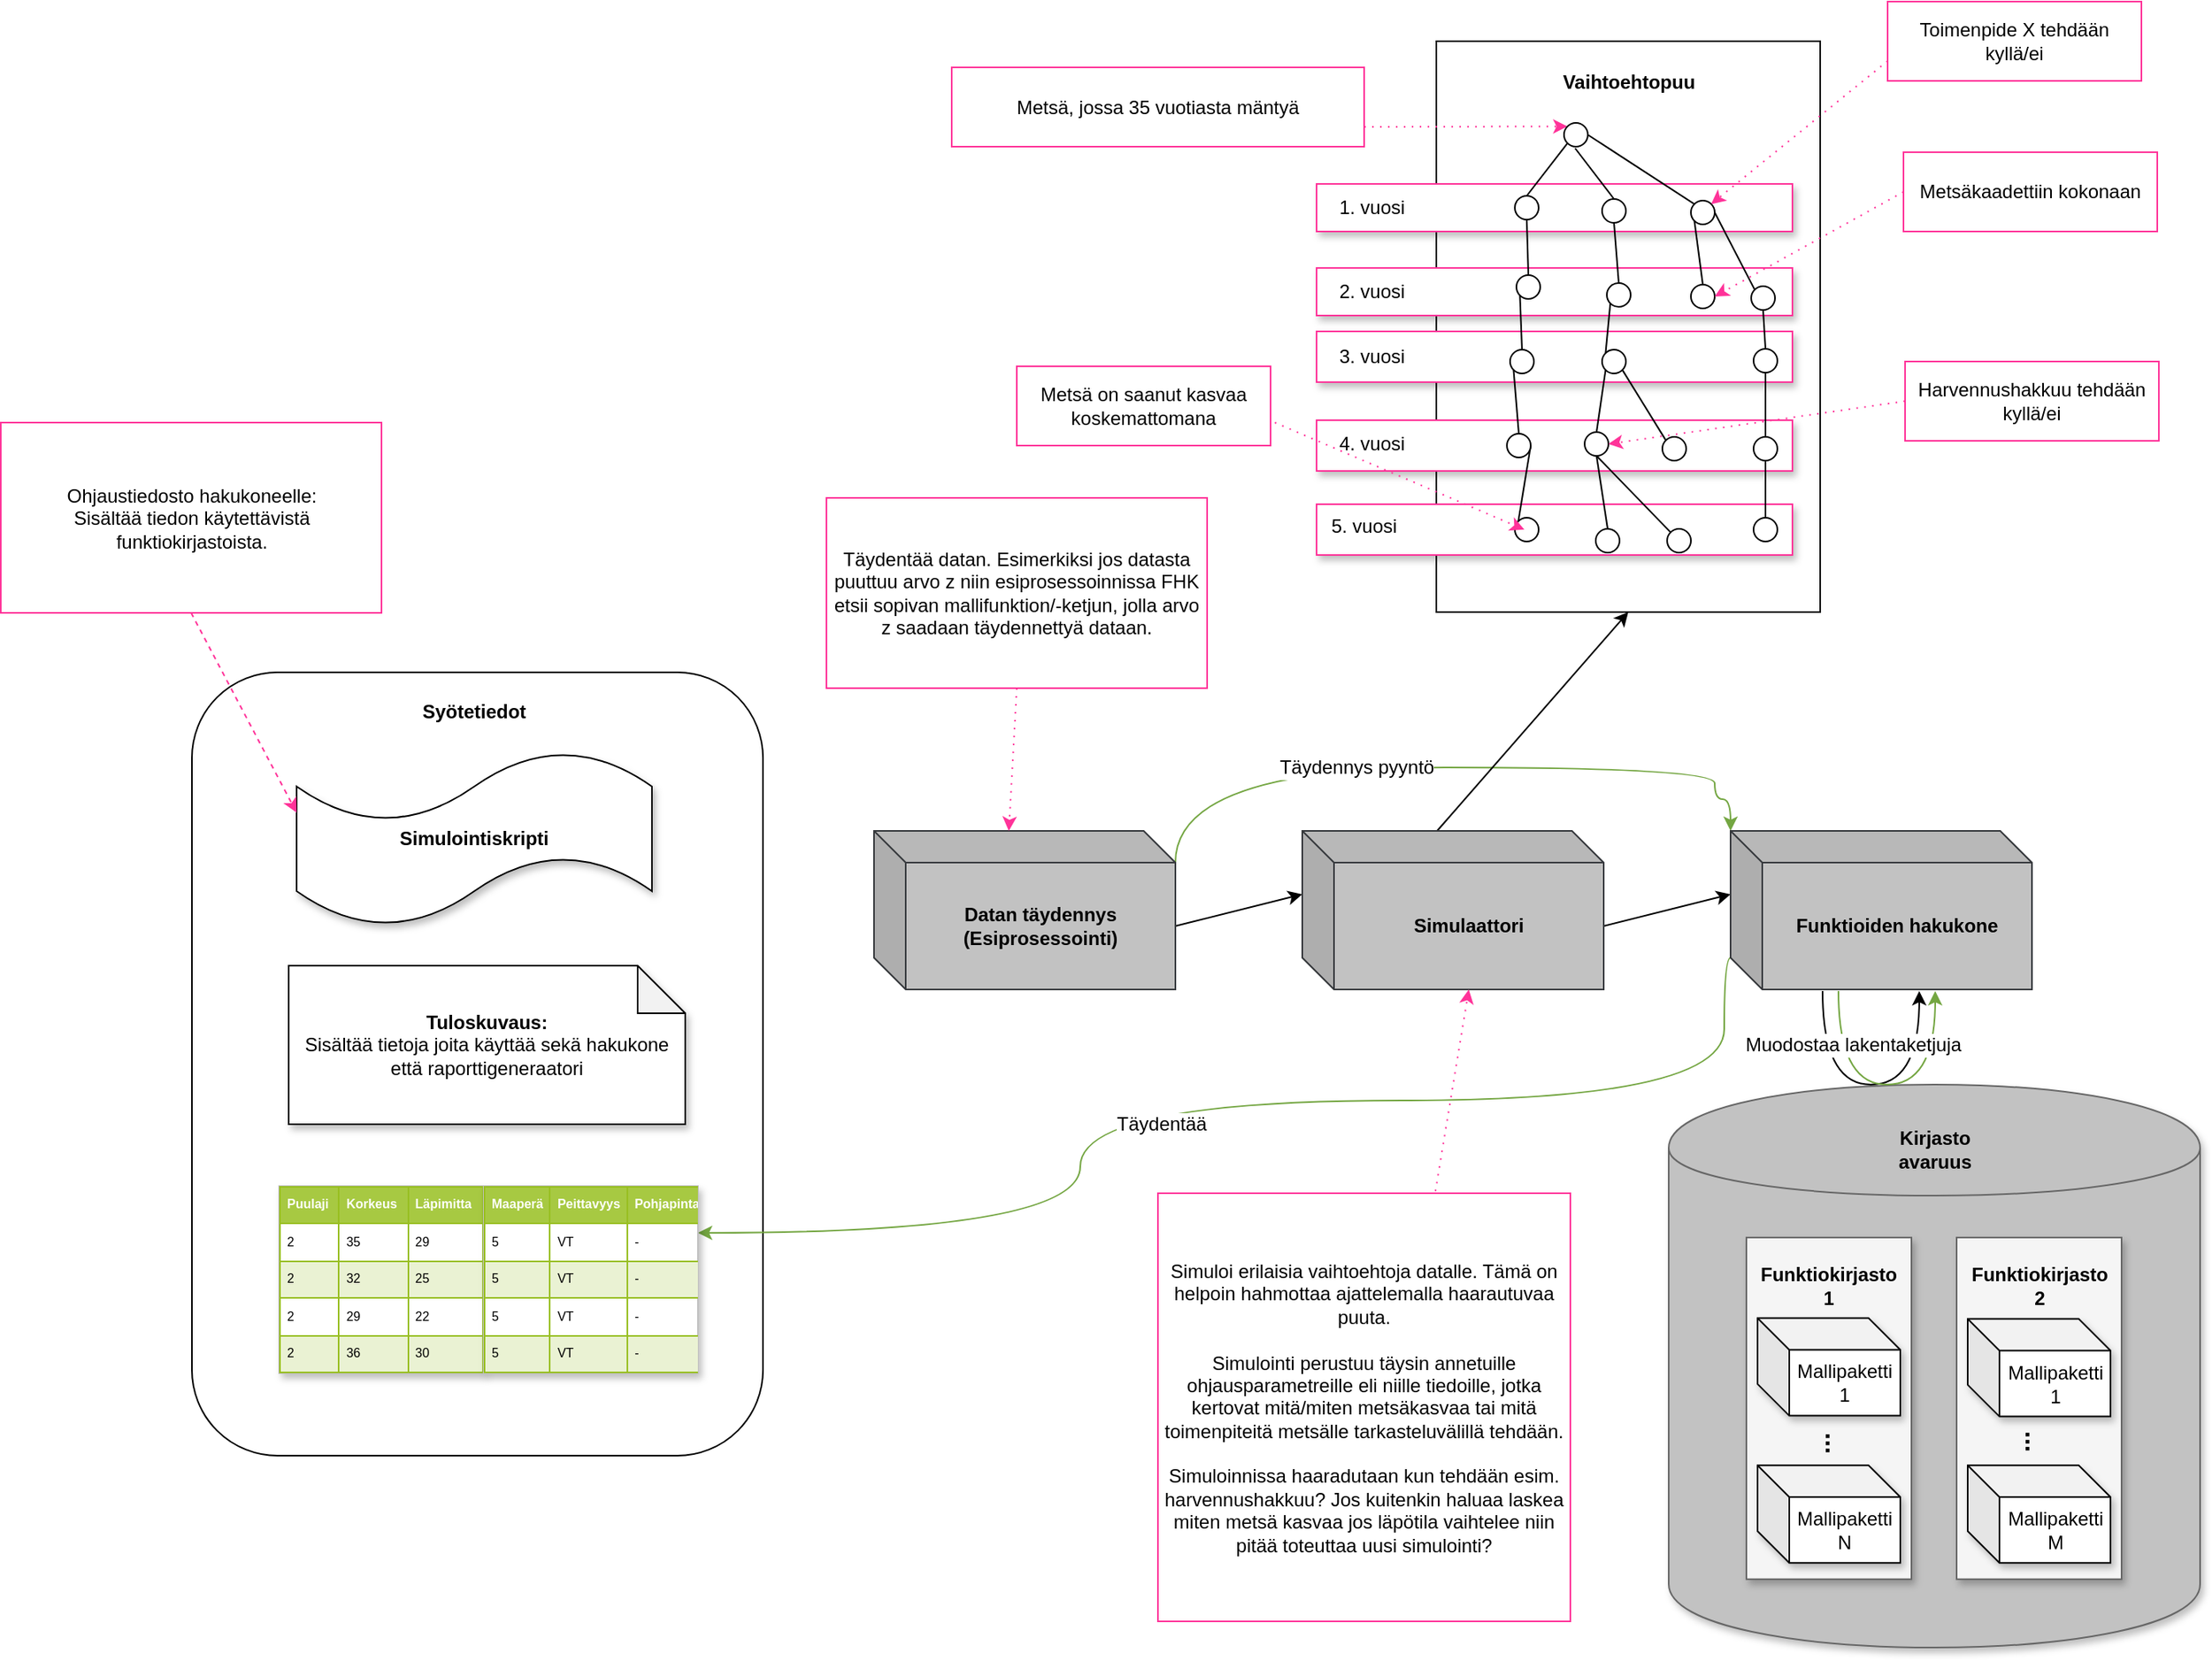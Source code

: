<mxfile version="10.9.4" type="device"><diagram id="8mClgZcG_3QKKvwkMRAO" name="Page-1"><mxGraphModel dx="2249" dy="1962" grid="1" gridSize="10" guides="1" tooltips="1" connect="1" arrows="1" fold="1" page="1" pageScale="1" pageWidth="827" pageHeight="1169" math="0" shadow="0"><root><mxCell id="0"/><mxCell id="1" parent="0"/><mxCell id="smIcV7us-QNi5eSctjws-1" value="" style="rounded=1;whiteSpace=wrap;html=1;" vertex="1" parent="1"><mxGeometry x="-340" y="90" width="360" height="494" as="geometry"/></mxCell><mxCell id="Sm_VylQDEth33iyDEBXQ-7" value="" style="rounded=0;whiteSpace=wrap;html=1;strokeWidth=1;fillColor=#ffffff;gradientColor=none;fontSize=12;" parent="1" vertex="1"><mxGeometry x="444.5" y="-308" width="242" height="360" as="geometry"/></mxCell><mxCell id="Sm_VylQDEth33iyDEBXQ-51" value="" style="rounded=0;whiteSpace=wrap;html=1;strokeColor=#FF3399;fillColor=#ffffff;shadow=1;" parent="1" vertex="1"><mxGeometry x="369" y="-16" width="300" height="32" as="geometry"/></mxCell><mxCell id="Sm_VylQDEth33iyDEBXQ-50" value="" style="rounded=0;whiteSpace=wrap;html=1;strokeColor=#FF3399;fillColor=#ffffff;shadow=1;" parent="1" vertex="1"><mxGeometry x="369" y="-69" width="300" height="32" as="geometry"/></mxCell><mxCell id="Sm_VylQDEth33iyDEBXQ-49" value="" style="rounded=0;whiteSpace=wrap;html=1;strokeColor=#FF3399;fillColor=#ffffff;shadow=1;" parent="1" vertex="1"><mxGeometry x="369" y="-125" width="300" height="32" as="geometry"/></mxCell><mxCell id="Sm_VylQDEth33iyDEBXQ-48" value="" style="rounded=0;whiteSpace=wrap;html=1;strokeColor=#FF3399;fillColor=#ffffff;shadow=1;" parent="1" vertex="1"><mxGeometry x="369" y="-165" width="300" height="30" as="geometry"/></mxCell><mxCell id="Sm_VylQDEth33iyDEBXQ-47" value="" style="rounded=0;whiteSpace=wrap;html=1;strokeColor=#FF3399;fillColor=#ffffff;shadow=1;" parent="1" vertex="1"><mxGeometry x="369" y="-218" width="300" height="30" as="geometry"/></mxCell><mxCell id="Sm_VylQDEth33iyDEBXQ-76" style="edgeStyle=orthogonalEdgeStyle;rounded=0;orthogonalLoop=1;jettySize=auto;html=1;exitX=0;exitY=0;exitDx=190;exitDy=20;exitPerimeter=0;endArrow=classic;endFill=1;curved=1;strokeColor=#74A642;" parent="1" source="Sm_VylQDEth33iyDEBXQ-1" edge="1"><mxGeometry relative="1" as="geometry"><Array as="points"><mxPoint x="280" y="150"/><mxPoint x="620" y="150"/><mxPoint x="620" y="170"/><mxPoint x="630" y="170"/></Array><mxPoint x="630" y="190" as="targetPoint"/></mxGeometry></mxCell><mxCell id="Sm_VylQDEth33iyDEBXQ-88" value="Täydennys pyyntö" style="text;html=1;resizable=0;points=[];align=center;verticalAlign=middle;labelBackgroundColor=#ffffff;fontSize=12;" parent="Sm_VylQDEth33iyDEBXQ-76" vertex="1" connectable="0"><mxGeometry x="-0.123" y="1" relative="1" as="geometry"><mxPoint x="-23.5" y="1" as="offset"/></mxGeometry></mxCell><mxCell id="Sm_VylQDEth33iyDEBXQ-90" style="rounded=0;orthogonalLoop=1;jettySize=auto;html=1;exitX=0;exitY=0;exitDx=190;exitDy=60;exitPerimeter=0;entryX=0;entryY=0;entryDx=0;entryDy=40;entryPerimeter=0;endArrow=classic;endFill=1;strokeColor=#000000;fontSize=12;" parent="1" source="Sm_VylQDEth33iyDEBXQ-1" target="Sm_VylQDEth33iyDEBXQ-4" edge="1"><mxGeometry relative="1" as="geometry"/></mxCell><mxCell id="Sm_VylQDEth33iyDEBXQ-1" value="&lt;div style=&quot;font-size: 12px;&quot;&gt;Datan täydennys&lt;/div&gt;&lt;div style=&quot;font-size: 12px;&quot;&gt;(Esiprosessointi)&lt;br style=&quot;font-size: 12px;&quot;&gt;&lt;/div&gt;" style="shape=cube;whiteSpace=wrap;html=1;boundedLbl=1;backgroundOutline=1;darkOpacity=0.05;darkOpacity2=0.1;fontSize=12;fillColor=#C2C2C2;strokeColor=#36393d;fontStyle=1" parent="1" vertex="1"><mxGeometry x="90" y="190" width="190" height="100" as="geometry"/></mxCell><mxCell id="Sm_VylQDEth33iyDEBXQ-3" style="rounded=0;orthogonalLoop=1;jettySize=auto;html=1;exitX=0.5;exitY=1;exitDx=0;exitDy=0;entryX=0;entryY=0;entryDx=85;entryDy=0;entryPerimeter=0;dashed=1;dashPattern=1 4;strokeColor=#FF3399;" parent="1" source="Sm_VylQDEth33iyDEBXQ-2" target="Sm_VylQDEth33iyDEBXQ-1" edge="1"><mxGeometry relative="1" as="geometry"/></mxCell><mxCell id="Sm_VylQDEth33iyDEBXQ-2" value="Täydentää datan. Esimerkiksi jos datasta puuttuu arvo z niin esiprosessoinnissa FHK etsii sopivan mallifunktion/-ketjun, jolla arvo z saadaan täydennettyä dataan." style="text;html=1;strokeColor=#FF3399;fillColor=#ffffff;align=center;verticalAlign=middle;whiteSpace=wrap;rounded=0;" parent="1" vertex="1"><mxGeometry x="60" y="-20" width="240" height="120" as="geometry"/></mxCell><mxCell id="Sm_VylQDEth33iyDEBXQ-80" style="rounded=0;orthogonalLoop=1;jettySize=auto;html=1;exitX=0;exitY=0;exitDx=190;exitDy=60;exitPerimeter=0;entryX=0;entryY=0;entryDx=0;entryDy=40;entryPerimeter=0;endArrow=classic;endFill=1;strokeColor=#000000;" parent="1" source="Sm_VylQDEth33iyDEBXQ-4" target="smIcV7us-QNi5eSctjws-8" edge="1"><mxGeometry relative="1" as="geometry"><mxPoint x="626" y="230" as="targetPoint"/></mxGeometry></mxCell><mxCell id="Sm_VylQDEth33iyDEBXQ-118" style="edgeStyle=none;rounded=0;orthogonalLoop=1;jettySize=auto;html=1;exitX=0;exitY=0;exitDx=85;exitDy=0;exitPerimeter=0;entryX=0.5;entryY=1;entryDx=0;entryDy=0;endArrow=classic;endFill=1;strokeColor=#000000;fontSize=12;" parent="1" source="Sm_VylQDEth33iyDEBXQ-4" target="Sm_VylQDEth33iyDEBXQ-7" edge="1"><mxGeometry relative="1" as="geometry"/></mxCell><mxCell id="Sm_VylQDEth33iyDEBXQ-4" value="Simulaattori" style="shape=cube;whiteSpace=wrap;html=1;boundedLbl=1;backgroundOutline=1;darkOpacity=0.05;darkOpacity2=0.1;fontSize=12;fillColor=#C2C2C2;strokeColor=#36393d;fontStyle=1" parent="1" vertex="1"><mxGeometry x="360" y="190" width="190" height="100" as="geometry"/></mxCell><mxCell id="Sm_VylQDEth33iyDEBXQ-44" style="edgeStyle=none;rounded=0;orthogonalLoop=1;jettySize=auto;html=1;exitX=0.5;exitY=1;exitDx=0;exitDy=0;entryX=0;entryY=0;entryDx=105;entryDy=100;entryPerimeter=0;dashed=1;dashPattern=1 4;strokeColor=#FF3399;" parent="1" source="Sm_VylQDEth33iyDEBXQ-5" target="Sm_VylQDEth33iyDEBXQ-4" edge="1"><mxGeometry relative="1" as="geometry"/></mxCell><mxCell id="Sm_VylQDEth33iyDEBXQ-5" value="&lt;div&gt;Simuloi erilaisia vaihtoehtoja datalle. Tämä on helpoin hahmottaa ajattelemalla haarautuvaa puuta.&lt;/div&gt;&lt;div&gt;&lt;br&gt;&lt;/div&gt;&lt;div&gt;Simulointi perustuu täysin annetuille ohjausparametreille eli niille tiedoille, jotka kertovat mitä/miten metsäkasvaa tai mitä toimenpiteitä metsälle tarkasteluvälillä tehdään.&lt;br&gt;&lt;/div&gt;&lt;div&gt;&lt;br&gt;&lt;/div&gt;&lt;div&gt;Simuloinnissa haaradutaan kun tehdään esim. harvennushakkuu? Jos kuitenkin haluaa laskea miten metsä kasvaa jos läpötila vaihtelee niin pitää toteuttaa uusi simulointi?&lt;br&gt;&lt;/div&gt;" style="text;html=1;strokeColor=#FF3399;fillColor=#ffffff;align=center;verticalAlign=middle;whiteSpace=wrap;rounded=0;" parent="1" vertex="1"><mxGeometry x="269" y="418.5" width="260" height="270" as="geometry"/></mxCell><mxCell id="Sm_VylQDEth33iyDEBXQ-46" style="edgeStyle=none;rounded=0;orthogonalLoop=1;jettySize=auto;html=1;exitX=1;exitY=0.75;exitDx=0;exitDy=0;entryX=0;entryY=0;entryDx=0;entryDy=0;dashed=1;dashPattern=1 4;strokeColor=#FF3399;" parent="1" source="Sm_VylQDEth33iyDEBXQ-45" target="Sm_VylQDEth33iyDEBXQ-12" edge="1"><mxGeometry relative="1" as="geometry"/></mxCell><mxCell id="Sm_VylQDEth33iyDEBXQ-45" value="Metsä, jossa 35 vuotiasta mäntyä" style="text;html=1;strokeColor=#FF3399;fillColor=#ffffff;align=center;verticalAlign=middle;whiteSpace=wrap;rounded=0;" parent="1" vertex="1"><mxGeometry x="139" y="-291.5" width="260" height="50" as="geometry"/></mxCell><mxCell id="Sm_VylQDEth33iyDEBXQ-8" value="" style="group;rotation=0;fontSize=12;" parent="1" vertex="1" connectable="0"><mxGeometry x="489" y="-256.5" width="169.5" height="271" as="geometry"/></mxCell><mxCell id="Sm_VylQDEth33iyDEBXQ-9" value="" style="group;rotation=0;fontSize=12;" parent="Sm_VylQDEth33iyDEBXQ-8" vertex="1" connectable="0"><mxGeometry width="169.5" height="271" as="geometry"/></mxCell><mxCell id="Sm_VylQDEth33iyDEBXQ-10" value="" style="group;rotation=0;fontSize=12;" parent="Sm_VylQDEth33iyDEBXQ-9" vertex="1" connectable="0"><mxGeometry width="169.5" height="271" as="geometry"/></mxCell><mxCell id="Sm_VylQDEth33iyDEBXQ-11" style="edgeStyle=none;rounded=0;orthogonalLoop=1;jettySize=auto;html=1;entryX=0.5;entryY=0;entryDx=0;entryDy=0;endArrow=none;endFill=0;fontSize=12;" parent="Sm_VylQDEth33iyDEBXQ-10" target="Sm_VylQDEth33iyDEBXQ-15" edge="1"><mxGeometry relative="1" as="geometry"><mxPoint x="43" y="16" as="sourcePoint"/></mxGeometry></mxCell><mxCell id="Sm_VylQDEth33iyDEBXQ-12" value="" style="ellipse;whiteSpace=wrap;html=1;aspect=fixed;strokeWidth=1;fontSize=12;rotation=0;" parent="Sm_VylQDEth33iyDEBXQ-10" vertex="1"><mxGeometry x="36" width="15" height="15" as="geometry"/></mxCell><mxCell id="Sm_VylQDEth33iyDEBXQ-13" value="" style="ellipse;whiteSpace=wrap;html=1;aspect=fixed;strokeWidth=1;fontSize=12;rotation=0;" parent="Sm_VylQDEth33iyDEBXQ-10" vertex="1"><mxGeometry x="5" y="46" width="15" height="15" as="geometry"/></mxCell><mxCell id="Sm_VylQDEth33iyDEBXQ-14" style="edgeStyle=none;rounded=0;orthogonalLoop=1;jettySize=auto;html=1;exitX=0;exitY=1;exitDx=0;exitDy=0;entryX=0.5;entryY=0;entryDx=0;entryDy=0;endArrow=none;endFill=0;fontSize=12;" parent="Sm_VylQDEth33iyDEBXQ-10" source="Sm_VylQDEth33iyDEBXQ-12" target="Sm_VylQDEth33iyDEBXQ-13" edge="1"><mxGeometry relative="1" as="geometry"/></mxCell><mxCell id="Sm_VylQDEth33iyDEBXQ-15" value="" style="ellipse;whiteSpace=wrap;html=1;aspect=fixed;strokeWidth=1;fontSize=12;rotation=0;" parent="Sm_VylQDEth33iyDEBXQ-10" vertex="1"><mxGeometry x="60" y="48" width="15" height="15" as="geometry"/></mxCell><mxCell id="Sm_VylQDEth33iyDEBXQ-16" value="" style="ellipse;whiteSpace=wrap;html=1;aspect=fixed;strokeWidth=1;fontSize=12;rotation=0;" parent="Sm_VylQDEth33iyDEBXQ-10" vertex="1"><mxGeometry x="6" y="96" width="15" height="15" as="geometry"/></mxCell><mxCell id="Sm_VylQDEth33iyDEBXQ-17" style="edgeStyle=none;rounded=0;orthogonalLoop=1;jettySize=auto;html=1;exitX=0.5;exitY=1;exitDx=0;exitDy=0;entryX=0.5;entryY=0;entryDx=0;entryDy=0;endArrow=none;endFill=0;fontSize=12;" parent="Sm_VylQDEth33iyDEBXQ-10" source="Sm_VylQDEth33iyDEBXQ-13" target="Sm_VylQDEth33iyDEBXQ-16" edge="1"><mxGeometry relative="1" as="geometry"/></mxCell><mxCell id="Sm_VylQDEth33iyDEBXQ-18" value="" style="ellipse;whiteSpace=wrap;html=1;aspect=fixed;strokeWidth=1;fontSize=12;rotation=0;" parent="Sm_VylQDEth33iyDEBXQ-10" vertex="1"><mxGeometry x="63" y="101" width="15" height="15" as="geometry"/></mxCell><mxCell id="Sm_VylQDEth33iyDEBXQ-19" style="edgeStyle=none;rounded=0;orthogonalLoop=1;jettySize=auto;html=1;exitX=0.5;exitY=1;exitDx=0;exitDy=0;entryX=0.5;entryY=0;entryDx=0;entryDy=0;endArrow=none;endFill=0;fontSize=12;" parent="Sm_VylQDEth33iyDEBXQ-10" source="Sm_VylQDEth33iyDEBXQ-15" target="Sm_VylQDEth33iyDEBXQ-18" edge="1"><mxGeometry relative="1" as="geometry"/></mxCell><mxCell id="Sm_VylQDEth33iyDEBXQ-20" value="" style="ellipse;whiteSpace=wrap;html=1;aspect=fixed;strokeWidth=1;fontSize=12;rotation=0;" parent="Sm_VylQDEth33iyDEBXQ-10" vertex="1"><mxGeometry x="2" y="143" width="15" height="15" as="geometry"/></mxCell><mxCell id="Sm_VylQDEth33iyDEBXQ-21" style="edgeStyle=none;rounded=0;orthogonalLoop=1;jettySize=auto;html=1;exitX=0;exitY=1;exitDx=0;exitDy=0;entryX=0.5;entryY=0;entryDx=0;entryDy=0;endArrow=none;endFill=0;fontSize=12;" parent="Sm_VylQDEth33iyDEBXQ-10" source="Sm_VylQDEth33iyDEBXQ-16" target="Sm_VylQDEth33iyDEBXQ-20" edge="1"><mxGeometry relative="1" as="geometry"/></mxCell><mxCell id="Sm_VylQDEth33iyDEBXQ-22" value="" style="ellipse;whiteSpace=wrap;html=1;aspect=fixed;strokeWidth=1;fontSize=12;rotation=0;" parent="Sm_VylQDEth33iyDEBXQ-10" vertex="1"><mxGeometry x="60" y="143" width="15" height="15" as="geometry"/></mxCell><mxCell id="Sm_VylQDEth33iyDEBXQ-23" style="edgeStyle=none;rounded=0;orthogonalLoop=1;jettySize=auto;html=1;exitX=0;exitY=1;exitDx=0;exitDy=0;endArrow=none;endFill=0;fontSize=12;entryX=0;entryY=0;entryDx=0;entryDy=0;" parent="Sm_VylQDEth33iyDEBXQ-10" source="Sm_VylQDEth33iyDEBXQ-18" target="Sm_VylQDEth33iyDEBXQ-22" edge="1"><mxGeometry relative="1" as="geometry"><mxPoint x="65" y="139" as="targetPoint"/></mxGeometry></mxCell><mxCell id="Sm_VylQDEth33iyDEBXQ-24" value="" style="ellipse;whiteSpace=wrap;html=1;aspect=fixed;strokeWidth=1;fontSize=12;rotation=0;" parent="Sm_VylQDEth33iyDEBXQ-10" vertex="1"><mxGeometry x="49" y="195" width="15" height="15" as="geometry"/></mxCell><mxCell id="Sm_VylQDEth33iyDEBXQ-25" style="edgeStyle=none;rounded=0;orthogonalLoop=1;jettySize=auto;html=1;exitX=0;exitY=1;exitDx=0;exitDy=0;entryX=0.5;entryY=0;entryDx=0;entryDy=0;endArrow=none;endFill=0;fontSize=12;" parent="Sm_VylQDEth33iyDEBXQ-10" source="Sm_VylQDEth33iyDEBXQ-22" target="Sm_VylQDEth33iyDEBXQ-24" edge="1"><mxGeometry relative="1" as="geometry"/></mxCell><mxCell id="Sm_VylQDEth33iyDEBXQ-26" value="" style="ellipse;whiteSpace=wrap;html=1;aspect=fixed;strokeWidth=1;fontSize=12;rotation=0;" parent="Sm_VylQDEth33iyDEBXQ-10" vertex="1"><mxGeometry x="98" y="198" width="15" height="15" as="geometry"/></mxCell><mxCell id="Sm_VylQDEth33iyDEBXQ-27" style="edgeStyle=none;rounded=0;orthogonalLoop=1;jettySize=auto;html=1;exitX=1;exitY=1;exitDx=0;exitDy=0;entryX=0;entryY=0;entryDx=0;entryDy=0;endArrow=none;endFill=0;fontSize=12;" parent="Sm_VylQDEth33iyDEBXQ-10" source="Sm_VylQDEth33iyDEBXQ-22" target="Sm_VylQDEth33iyDEBXQ-26" edge="1"><mxGeometry relative="1" as="geometry"/></mxCell><mxCell id="Sm_VylQDEth33iyDEBXQ-28" value="" style="ellipse;whiteSpace=wrap;html=1;aspect=fixed;strokeWidth=1;fontSize=12;rotation=0;" parent="Sm_VylQDEth33iyDEBXQ-10" vertex="1"><mxGeometry x="154" y="103" width="15" height="15" as="geometry"/></mxCell><mxCell id="Sm_VylQDEth33iyDEBXQ-29" style="edgeStyle=none;rounded=0;orthogonalLoop=1;jettySize=auto;html=1;exitX=1;exitY=0.5;exitDx=0;exitDy=0;entryX=0;entryY=0;entryDx=0;entryDy=0;endArrow=none;endFill=0;fontSize=12;" parent="Sm_VylQDEth33iyDEBXQ-10" source="Sm_VylQDEth33iyDEBXQ-30" target="Sm_VylQDEth33iyDEBXQ-28" edge="1"><mxGeometry relative="1" as="geometry"/></mxCell><mxCell id="Sm_VylQDEth33iyDEBXQ-30" value="" style="ellipse;whiteSpace=wrap;html=1;aspect=fixed;strokeWidth=1;fontSize=12;rotation=0;" parent="Sm_VylQDEth33iyDEBXQ-10" vertex="1"><mxGeometry x="116" y="49" width="15" height="15" as="geometry"/></mxCell><mxCell id="Sm_VylQDEth33iyDEBXQ-31" style="edgeStyle=none;rounded=0;orthogonalLoop=1;jettySize=auto;html=1;exitX=1;exitY=0.5;exitDx=0;exitDy=0;entryX=0;entryY=0;entryDx=0;entryDy=0;endArrow=none;endFill=0;fontSize=12;" parent="Sm_VylQDEth33iyDEBXQ-10" source="Sm_VylQDEth33iyDEBXQ-12" target="Sm_VylQDEth33iyDEBXQ-30" edge="1"><mxGeometry relative="1" as="geometry"/></mxCell><mxCell id="Sm_VylQDEth33iyDEBXQ-32" value="" style="ellipse;whiteSpace=wrap;html=1;aspect=fixed;strokeWidth=1;fontSize=12;rotation=0;" parent="Sm_VylQDEth33iyDEBXQ-10" vertex="1"><mxGeometry x="116" y="102" width="15" height="15" as="geometry"/></mxCell><mxCell id="Sm_VylQDEth33iyDEBXQ-33" style="edgeStyle=none;rounded=0;orthogonalLoop=1;jettySize=auto;html=1;exitX=0;exitY=1;exitDx=0;exitDy=0;entryX=0.5;entryY=0;entryDx=0;entryDy=0;endArrow=none;endFill=0;fontSize=12;" parent="Sm_VylQDEth33iyDEBXQ-10" source="Sm_VylQDEth33iyDEBXQ-30" target="Sm_VylQDEth33iyDEBXQ-32" edge="1"><mxGeometry relative="1" as="geometry"/></mxCell><mxCell id="Sm_VylQDEth33iyDEBXQ-34" value="" style="ellipse;whiteSpace=wrap;html=1;aspect=fixed;strokeWidth=1;fontSize=12;rotation=0;" parent="Sm_VylQDEth33iyDEBXQ-10" vertex="1"><mxGeometry x="5" y="249" width="15" height="15" as="geometry"/></mxCell><mxCell id="Sm_VylQDEth33iyDEBXQ-35" value="" style="ellipse;whiteSpace=wrap;html=1;aspect=fixed;strokeWidth=1;fontSize=12;rotation=0;" parent="Sm_VylQDEth33iyDEBXQ-10" vertex="1"><mxGeometry x="56" y="256" width="15" height="15" as="geometry"/></mxCell><mxCell id="Sm_VylQDEth33iyDEBXQ-36" style="edgeStyle=none;rounded=0;orthogonalLoop=1;jettySize=auto;html=1;exitX=0.5;exitY=1;exitDx=0;exitDy=0;entryX=0.5;entryY=0;entryDx=0;entryDy=0;endArrow=none;endFill=0;fontSize=12;" parent="Sm_VylQDEth33iyDEBXQ-10" source="Sm_VylQDEth33iyDEBXQ-24" target="Sm_VylQDEth33iyDEBXQ-35" edge="1"><mxGeometry relative="1" as="geometry"/></mxCell><mxCell id="Sm_VylQDEth33iyDEBXQ-37" value="" style="ellipse;whiteSpace=wrap;html=1;aspect=fixed;strokeWidth=1;fontSize=12;rotation=0;" parent="Sm_VylQDEth33iyDEBXQ-10" vertex="1"><mxGeometry x="101" y="256" width="15" height="15" as="geometry"/></mxCell><mxCell id="Sm_VylQDEth33iyDEBXQ-38" style="edgeStyle=none;rounded=0;orthogonalLoop=1;jettySize=auto;html=1;exitX=0.5;exitY=1;exitDx=0;exitDy=0;entryX=0;entryY=0;entryDx=0;entryDy=0;endArrow=none;endFill=0;fontSize=12;" parent="Sm_VylQDEth33iyDEBXQ-10" source="Sm_VylQDEth33iyDEBXQ-24" target="Sm_VylQDEth33iyDEBXQ-37" edge="1"><mxGeometry relative="1" as="geometry"/></mxCell><mxCell id="Sm_VylQDEth33iyDEBXQ-39" style="edgeStyle=none;rounded=0;orthogonalLoop=1;jettySize=auto;html=1;exitX=1;exitY=0.5;exitDx=0;exitDy=0;entryX=0;entryY=0;entryDx=0;entryDy=0;endArrow=none;endFill=0;fontSize=12;" parent="Sm_VylQDEth33iyDEBXQ-10" source="Sm_VylQDEth33iyDEBXQ-40" target="Sm_VylQDEth33iyDEBXQ-34" edge="1"><mxGeometry relative="1" as="geometry"/></mxCell><mxCell id="Sm_VylQDEth33iyDEBXQ-40" value="" style="ellipse;whiteSpace=wrap;html=1;aspect=fixed;strokeWidth=1;fontSize=12;rotation=0;" parent="Sm_VylQDEth33iyDEBXQ-10" vertex="1"><mxGeometry y="196" width="15" height="15" as="geometry"/></mxCell><mxCell id="Sm_VylQDEth33iyDEBXQ-41" style="edgeStyle=none;rounded=0;orthogonalLoop=1;jettySize=auto;html=1;exitX=0;exitY=1;exitDx=0;exitDy=0;entryX=0.5;entryY=0;entryDx=0;entryDy=0;endArrow=none;endFill=0;fontSize=12;" parent="Sm_VylQDEth33iyDEBXQ-10" source="Sm_VylQDEth33iyDEBXQ-20" target="Sm_VylQDEth33iyDEBXQ-40" edge="1"><mxGeometry relative="1" as="geometry"/></mxCell><mxCell id="Sm_VylQDEth33iyDEBXQ-42" value="Vaihtoehtopuu" style="text;html=1;strokeColor=none;fillColor=none;align=center;verticalAlign=middle;whiteSpace=wrap;rounded=0;fontSize=12;fontStyle=1" parent="1" vertex="1"><mxGeometry x="546" y="-292.5" width="40" height="20" as="geometry"/></mxCell><mxCell id="Sm_VylQDEth33iyDEBXQ-52" value="1. vuosi" style="text;html=1;strokeColor=none;fillColor=none;align=center;verticalAlign=middle;whiteSpace=wrap;rounded=0;shadow=1;" parent="1" vertex="1"><mxGeometry x="379" y="-213" width="50" height="20" as="geometry"/></mxCell><mxCell id="Sm_VylQDEth33iyDEBXQ-53" value="2. vuosi" style="text;html=1;strokeColor=none;fillColor=none;align=center;verticalAlign=middle;whiteSpace=wrap;rounded=0;shadow=1;" parent="1" vertex="1"><mxGeometry x="379" y="-160.5" width="50" height="20" as="geometry"/></mxCell><mxCell id="Sm_VylQDEth33iyDEBXQ-54" value="3. vuosi" style="text;html=1;strokeColor=none;fillColor=none;align=center;verticalAlign=middle;whiteSpace=wrap;rounded=0;shadow=1;" parent="1" vertex="1"><mxGeometry x="379" y="-119" width="50" height="20" as="geometry"/></mxCell><mxCell id="Sm_VylQDEth33iyDEBXQ-55" value="4. vuosi" style="text;html=1;strokeColor=none;fillColor=none;align=center;verticalAlign=middle;whiteSpace=wrap;rounded=0;shadow=1;" parent="1" vertex="1"><mxGeometry x="379" y="-64" width="50" height="20" as="geometry"/></mxCell><mxCell id="Sm_VylQDEth33iyDEBXQ-56" value="5. vuosi" style="text;html=1;strokeColor=none;fillColor=none;align=center;verticalAlign=middle;whiteSpace=wrap;rounded=0;shadow=1;" parent="1" vertex="1"><mxGeometry x="374" y="-12.5" width="50" height="20" as="geometry"/></mxCell><mxCell id="Sm_VylQDEth33iyDEBXQ-58" style="edgeStyle=none;rounded=0;orthogonalLoop=1;jettySize=auto;html=1;exitX=0;exitY=0.5;exitDx=0;exitDy=0;entryX=1;entryY=0.5;entryDx=0;entryDy=0;dashed=1;dashPattern=1 4;strokeColor=#FF3399;" parent="1" source="Sm_VylQDEth33iyDEBXQ-57" target="Sm_VylQDEth33iyDEBXQ-24" edge="1"><mxGeometry relative="1" as="geometry"/></mxCell><mxCell id="Sm_VylQDEth33iyDEBXQ-57" value="Harvennushakkuu tehdään kyllä/ei" style="text;html=1;strokeColor=#FF3399;fillColor=#ffffff;align=center;verticalAlign=middle;whiteSpace=wrap;rounded=0;" parent="1" vertex="1"><mxGeometry x="740" y="-106" width="160" height="50" as="geometry"/></mxCell><mxCell id="Sm_VylQDEth33iyDEBXQ-61" style="edgeStyle=none;rounded=0;orthogonalLoop=1;jettySize=auto;html=1;exitX=0;exitY=0.5;exitDx=0;exitDy=0;entryX=1;entryY=0.5;entryDx=0;entryDy=0;dashed=1;dashPattern=1 4;strokeColor=#FF3399;" parent="1" source="Sm_VylQDEth33iyDEBXQ-60" target="Sm_VylQDEth33iyDEBXQ-32" edge="1"><mxGeometry relative="1" as="geometry"/></mxCell><mxCell id="Sm_VylQDEth33iyDEBXQ-60" value="Metsäkaadettiin kokonaan" style="text;html=1;strokeColor=#FF3399;fillColor=#ffffff;align=center;verticalAlign=middle;whiteSpace=wrap;rounded=0;" parent="1" vertex="1"><mxGeometry x="739" y="-238" width="160" height="50" as="geometry"/></mxCell><mxCell id="Sm_VylQDEth33iyDEBXQ-67" style="edgeStyle=none;rounded=0;orthogonalLoop=1;jettySize=auto;html=1;exitX=0.5;exitY=1;exitDx=0;exitDy=0;entryX=0.5;entryY=0;entryDx=0;entryDy=0;endArrow=none;endFill=0;" parent="1" source="Sm_VylQDEth33iyDEBXQ-63" target="Sm_VylQDEth33iyDEBXQ-64" edge="1"><mxGeometry relative="1" as="geometry"/></mxCell><mxCell id="Sm_VylQDEth33iyDEBXQ-63" value="" style="ellipse;whiteSpace=wrap;html=1;aspect=fixed;strokeWidth=1;fontSize=12;rotation=0;" parent="1" vertex="1"><mxGeometry x="644.5" y="-114" width="15" height="15" as="geometry"/></mxCell><mxCell id="Sm_VylQDEth33iyDEBXQ-68" style="edgeStyle=none;rounded=0;orthogonalLoop=1;jettySize=auto;html=1;exitX=0.5;exitY=1;exitDx=0;exitDy=0;entryX=0.5;entryY=0;entryDx=0;entryDy=0;endArrow=none;endFill=0;" parent="1" source="Sm_VylQDEth33iyDEBXQ-64" target="Sm_VylQDEth33iyDEBXQ-65" edge="1"><mxGeometry relative="1" as="geometry"/></mxCell><mxCell id="Sm_VylQDEth33iyDEBXQ-64" value="" style="ellipse;whiteSpace=wrap;html=1;aspect=fixed;strokeWidth=1;fontSize=12;rotation=0;" parent="1" vertex="1"><mxGeometry x="644.5" y="-58.5" width="15" height="15" as="geometry"/></mxCell><mxCell id="Sm_VylQDEth33iyDEBXQ-65" value="" style="ellipse;whiteSpace=wrap;html=1;aspect=fixed;strokeWidth=1;fontSize=12;rotation=0;" parent="1" vertex="1"><mxGeometry x="644.5" y="-7.5" width="15" height="15" as="geometry"/></mxCell><mxCell id="Sm_VylQDEth33iyDEBXQ-66" style="edgeStyle=none;rounded=0;orthogonalLoop=1;jettySize=auto;html=1;exitX=0.5;exitY=1;exitDx=0;exitDy=0;entryX=0.5;entryY=0;entryDx=0;entryDy=0;endArrow=none;endFill=0;" parent="1" source="Sm_VylQDEth33iyDEBXQ-28" target="Sm_VylQDEth33iyDEBXQ-63" edge="1"><mxGeometry relative="1" as="geometry"/></mxCell><mxCell id="Sm_VylQDEth33iyDEBXQ-70" style="edgeStyle=none;rounded=0;orthogonalLoop=1;jettySize=auto;html=1;exitX=0;exitY=0.75;exitDx=0;exitDy=0;entryX=1;entryY=0;entryDx=0;entryDy=0;endArrow=classic;endFill=1;dashed=1;dashPattern=1 4;strokeColor=#FF3399;" parent="1" source="Sm_VylQDEth33iyDEBXQ-69" target="Sm_VylQDEth33iyDEBXQ-30" edge="1"><mxGeometry relative="1" as="geometry"/></mxCell><mxCell id="Sm_VylQDEth33iyDEBXQ-69" value="Toimenpide X tehdään kyllä/ei" style="text;html=1;strokeColor=#FF3399;fillColor=#ffffff;align=center;verticalAlign=middle;whiteSpace=wrap;rounded=0;" parent="1" vertex="1"><mxGeometry x="729" y="-333" width="160" height="50" as="geometry"/></mxCell><mxCell id="Sm_VylQDEth33iyDEBXQ-74" style="edgeStyle=none;rounded=0;orthogonalLoop=1;jettySize=auto;html=1;exitX=0.5;exitY=0;exitDx=0;exitDy=0;dashed=1;endArrow=classic;endFill=1;dashPattern=1 4;strokeColor=#FF3399;entryX=0.4;entryY=0.5;entryDx=0;entryDy=0;entryPerimeter=0;" parent="1" source="Sm_VylQDEth33iyDEBXQ-73" target="Sm_VylQDEth33iyDEBXQ-34" edge="1"><mxGeometry relative="1" as="geometry"><mxPoint x="490" as="targetPoint"/></mxGeometry></mxCell><mxCell id="Sm_VylQDEth33iyDEBXQ-73" value="Metsä on saanut kasvaa koskemattomana" style="text;html=1;strokeColor=#FF3399;fillColor=#ffffff;align=center;verticalAlign=middle;whiteSpace=wrap;rounded=0;" parent="1" vertex="1"><mxGeometry x="180" y="-103" width="160" height="50" as="geometry"/></mxCell><mxCell id="Sm_VylQDEth33iyDEBXQ-77" style="edgeStyle=orthogonalEdgeStyle;curved=1;rounded=0;orthogonalLoop=1;jettySize=auto;html=1;exitX=0;exitY=0;exitDx=0;exitDy=80;exitPerimeter=0;entryX=1;entryY=0.25;entryDx=0;entryDy=0;endArrow=classic;endFill=1;strokeColor=#74A642;" parent="1" source="smIcV7us-QNi5eSctjws-8" target="Sm_VylQDEth33iyDEBXQ-83" edge="1"><mxGeometry relative="1" as="geometry"><Array as="points"><mxPoint x="626" y="270"/><mxPoint x="626" y="360"/><mxPoint x="220" y="360"/><mxPoint x="220" y="444"/></Array><mxPoint x="626" y="270" as="sourcePoint"/></mxGeometry></mxCell><mxCell id="Sm_VylQDEth33iyDEBXQ-87" value="&lt;font style=&quot;font-size: 12px;&quot;&gt;Täydentää&lt;/font&gt;" style="text;html=1;resizable=0;points=[];align=center;verticalAlign=middle;labelBackgroundColor=#ffffff;fontSize=12;" parent="Sm_VylQDEth33iyDEBXQ-77" vertex="1" connectable="0"><mxGeometry x="0.509" y="-2" relative="1" as="geometry"><mxPoint x="89" y="-67" as="offset"/></mxGeometry></mxCell><mxCell id="Sm_VylQDEth33iyDEBXQ-86" value="" style="group" parent="1" vertex="1" connectable="0"><mxGeometry x="-111" y="394" width="270" height="118" as="geometry"/></mxCell><mxCell id="Sm_VylQDEth33iyDEBXQ-84" value="" style="group;fontSize=8;" parent="Sm_VylQDEth33iyDEBXQ-86" vertex="1" connectable="0"><mxGeometry x="-180" y="20" width="270" height="118" as="geometry"/></mxCell><mxCell id="Sm_VylQDEth33iyDEBXQ-82" value="&lt;table style=&quot;width: 100% ; height: 100% ; border-collapse: collapse ; font-size: 8px&quot; width=&quot;100%&quot; cellpadding=&quot;4&quot; border=&quot;1&quot;&gt;&lt;tbody style=&quot;font-size: 8px&quot;&gt;&lt;tr style=&quot;background-color: rgb(167 , 201 , 66) ; color: rgb(255 , 255 , 255) ; border: 1px solid rgb(152 , 191 , 33) ; font-size: 8px&quot;&gt;&lt;th style=&quot;font-size: 8px&quot; align=&quot;left&quot;&gt;Puulaji&lt;br style=&quot;font-size: 8px&quot;&gt;&lt;/th&gt;&lt;th style=&quot;font-size: 8px&quot; align=&quot;left&quot;&gt;Korkeus&lt;br style=&quot;font-size: 8px&quot;&gt;&lt;/th&gt;&lt;th style=&quot;font-size: 8px&quot; align=&quot;left&quot;&gt;Läpimitta&lt;br style=&quot;font-size: 8px&quot;&gt;&lt;/th&gt;&lt;/tr&gt;&lt;tr style=&quot;border: 1px solid rgb(152 , 191 , 33) ; font-size: 8px&quot;&gt;&lt;td style=&quot;font-size: 8px&quot;&gt;2&lt;br style=&quot;font-size: 8px&quot;&gt;&lt;/td&gt;&lt;td style=&quot;font-size: 8px&quot;&gt;35&lt;br style=&quot;font-size: 8px&quot;&gt;&lt;/td&gt;&lt;td style=&quot;font-size: 8px&quot;&gt;29&lt;br style=&quot;font-size: 8px&quot;&gt;&lt;/td&gt;&lt;/tr&gt;&lt;tr style=&quot;background-color: rgb(234 , 242 , 211) ; border: 1px solid rgb(152 , 191 , 33) ; font-size: 8px&quot;&gt;&lt;td style=&quot;font-size: 8px&quot;&gt;2&lt;br style=&quot;font-size: 8px&quot;&gt;&lt;/td&gt;&lt;td style=&quot;font-size: 8px&quot;&gt;32&lt;/td&gt;&lt;td style=&quot;font-size: 8px&quot;&gt;25&lt;br style=&quot;font-size: 8px&quot;&gt;&lt;/td&gt;&lt;/tr&gt;&lt;tr style=&quot;border: 1px solid rgb(152 , 191 , 33) ; font-size: 8px&quot;&gt;&lt;td style=&quot;font-size: 8px&quot;&gt;2&lt;br style=&quot;font-size: 8px&quot;&gt;&lt;/td&gt;&lt;td style=&quot;font-size: 8px&quot;&gt;29&lt;/td&gt;&lt;td style=&quot;font-size: 8px&quot;&gt;22&lt;/td&gt;&lt;/tr&gt;&lt;tr style=&quot;background-color: rgb(234 , 242 , 211) ; border: 1px solid rgb(152 , 191 , 33) ; font-size: 8px&quot;&gt;&lt;td style=&quot;font-size: 8px&quot;&gt;2&lt;br style=&quot;font-size: 8px&quot;&gt;&lt;/td&gt;&lt;td style=&quot;font-size: 8px&quot;&gt;36&lt;/td&gt;&lt;td style=&quot;font-size: 8px&quot;&gt;30&lt;br style=&quot;font-size: 8px&quot;&gt;&lt;/td&gt;&lt;/tr&gt;&lt;/tbody&gt;&lt;/table&gt;" style="text;html=1;strokeColor=#c0c0c0;fillColor=#ffffff;overflow=fill;rounded=0;shadow=1;fontSize=8;" parent="Sm_VylQDEth33iyDEBXQ-84" vertex="1"><mxGeometry x="6" width="129" height="118" as="geometry"/></mxCell><mxCell id="Sm_VylQDEth33iyDEBXQ-83" value="&lt;table style=&quot;width: 100% ; height: 100% ; border-collapse: collapse ; font-size: 8px&quot; width=&quot;100%&quot; cellpadding=&quot;4&quot; border=&quot;1&quot;&gt;&lt;tbody style=&quot;font-size: 8px&quot;&gt;&lt;tr style=&quot;background-color: rgb(167 , 201 , 66) ; color: rgb(255 , 255 , 255) ; border: 1px solid rgb(152 , 191 , 33) ; font-size: 8px&quot;&gt;&lt;th style=&quot;font-size: 8px&quot; align=&quot;left&quot;&gt;Maaperä&lt;br style=&quot;font-size: 8px&quot;&gt;&lt;/th&gt;&lt;th style=&quot;font-size: 8px&quot; align=&quot;left&quot;&gt;Peittavyys&lt;br style=&quot;font-size: 8px&quot;&gt;&lt;/th&gt;&lt;th style=&quot;font-size: 8px&quot; align=&quot;left&quot;&gt;Pohjapinta-ala&lt;br style=&quot;font-size: 8px&quot;&gt;&lt;/th&gt;&lt;/tr&gt;&lt;tr style=&quot;border: 1px solid rgb(152 , 191 , 33) ; font-size: 8px&quot;&gt;&lt;td style=&quot;font-size: 8px&quot;&gt;5&lt;br style=&quot;font-size: 8px&quot;&gt;&lt;/td&gt;&lt;td style=&quot;font-size: 8px&quot;&gt;VT&lt;br style=&quot;font-size: 8px&quot;&gt;&lt;/td&gt;&lt;td style=&quot;font-size: 8px&quot;&gt;-&lt;br style=&quot;font-size: 8px&quot;&gt;&lt;/td&gt;&lt;/tr&gt;&lt;tr style=&quot;background-color: rgb(234 , 242 , 211) ; border: 1px solid rgb(152 , 191 , 33) ; font-size: 8px&quot;&gt;&lt;td style=&quot;font-size: 8px&quot;&gt;5&lt;br style=&quot;font-size: 8px&quot;&gt;&lt;/td&gt;&lt;td style=&quot;font-size: 8px&quot;&gt;VT&lt;br style=&quot;font-size: 8px&quot;&gt;&lt;/td&gt;&lt;td style=&quot;font-size: 8px&quot;&gt;-&lt;br style=&quot;font-size: 8px&quot;&gt;&lt;/td&gt;&lt;/tr&gt;&lt;tr style=&quot;border: 1px solid rgb(152 , 191 , 33) ; font-size: 8px&quot;&gt;&lt;td style=&quot;font-size: 8px&quot;&gt;5&lt;br style=&quot;font-size: 8px&quot;&gt;&lt;/td&gt;&lt;td style=&quot;font-size: 8px&quot;&gt;VT&lt;br style=&quot;font-size: 8px&quot;&gt;&lt;/td&gt;&lt;td style=&quot;font-size: 8px&quot;&gt;-&lt;br style=&quot;font-size: 8px&quot;&gt;&lt;/td&gt;&lt;/tr&gt;&lt;tr style=&quot;background-color: rgb(234 , 242 , 211) ; border: 1px solid rgb(152 , 191 , 33) ; font-size: 8px&quot;&gt;&lt;td style=&quot;font-size: 8px&quot;&gt;5&lt;br style=&quot;font-size: 8px&quot;&gt;&lt;/td&gt;&lt;td style=&quot;font-size: 8px&quot;&gt;VT&lt;br style=&quot;font-size: 8px&quot;&gt;&lt;/td&gt;&lt;td style=&quot;font-size: 8px&quot;&gt;-&lt;br style=&quot;font-size: 8px&quot;&gt;&lt;/td&gt;&lt;/tr&gt;&lt;/tbody&gt;&lt;/table&gt;" style="text;html=1;strokeColor=#c0c0c0;fillColor=#ffffff;overflow=fill;rounded=0;shadow=1;fontSize=8;" parent="Sm_VylQDEth33iyDEBXQ-84" vertex="1"><mxGeometry x="135" width="135" height="118" as="geometry"/></mxCell><mxCell id="Sm_VylQDEth33iyDEBXQ-117" value="" style="group" parent="1" vertex="1" connectable="0"><mxGeometry x="591" y="350" width="335" height="355" as="geometry"/></mxCell><mxCell id="Sm_VylQDEth33iyDEBXQ-113" value="" style="shape=cylinder;whiteSpace=wrap;html=1;boundedLbl=1;backgroundOutline=1;shadow=1;strokeColor=#666666;fillColor=#C2C2C2;fontSize=16;fontColor=#333333;" parent="Sm_VylQDEth33iyDEBXQ-117" vertex="1"><mxGeometry width="335" height="355.0" as="geometry"/></mxCell><mxCell id="Sm_VylQDEth33iyDEBXQ-102" value="" style="rounded=0;whiteSpace=wrap;html=1;shadow=1;strokeColor=#666666;fillColor=#f5f5f5;fontSize=12;fontColor=#333333;" parent="Sm_VylQDEth33iyDEBXQ-117" vertex="1"><mxGeometry x="49" y="96.445" width="104" height="215.462" as="geometry"/></mxCell><mxCell id="Sm_VylQDEth33iyDEBXQ-103" value="" style="rounded=0;whiteSpace=wrap;html=1;shadow=1;strokeColor=#666666;fillColor=#f5f5f5;fontSize=12;fontColor=#333333;" parent="Sm_VylQDEth33iyDEBXQ-117" vertex="1"><mxGeometry x="181.5" y="96.445" width="104" height="215.462" as="geometry"/></mxCell><mxCell id="Sm_VylQDEth33iyDEBXQ-104" value="Funktiokirjasto 1" style="text;html=1;strokeColor=none;fillColor=none;align=center;verticalAlign=middle;whiteSpace=wrap;rounded=0;shadow=1;fontSize=12;fontStyle=1" parent="Sm_VylQDEth33iyDEBXQ-117" vertex="1"><mxGeometry x="81" y="116.965" width="40" height="20.52" as="geometry"/></mxCell><mxCell id="Sm_VylQDEth33iyDEBXQ-105" value="Funktiokirjasto 2" style="text;html=1;strokeColor=none;fillColor=none;align=center;verticalAlign=middle;whiteSpace=wrap;rounded=0;shadow=1;fontSize=12;fontStyle=1" parent="Sm_VylQDEth33iyDEBXQ-117" vertex="1"><mxGeometry x="213.5" y="116.965" width="40" height="20.52" as="geometry"/></mxCell><mxCell id="Sm_VylQDEth33iyDEBXQ-106" value="&lt;div&gt;Mallipaketti&lt;/div&gt;&lt;div&gt;1&lt;br&gt;&lt;/div&gt;" style="shape=cube;whiteSpace=wrap;html=1;boundedLbl=1;backgroundOutline=1;darkOpacity=0.05;darkOpacity2=0.1;shadow=1;strokeColor=#000000;fillColor=#ffffff;fontSize=12;" parent="Sm_VylQDEth33iyDEBXQ-117" vertex="1"><mxGeometry x="56" y="147.233" width="90" height="61.561" as="geometry"/></mxCell><mxCell id="Sm_VylQDEth33iyDEBXQ-107" value="&lt;div&gt;Mallipaketti&lt;/div&gt;&lt;div&gt;N&lt;br&gt;&lt;/div&gt;" style="shape=cube;whiteSpace=wrap;html=1;boundedLbl=1;backgroundOutline=1;darkOpacity=0.05;darkOpacity2=0.1;shadow=1;strokeColor=#000000;fillColor=#ffffff;fontSize=12;" parent="Sm_VylQDEth33iyDEBXQ-117" vertex="1"><mxGeometry x="56" y="240.087" width="90" height="61.561" as="geometry"/></mxCell><mxCell id="Sm_VylQDEth33iyDEBXQ-108" value="&lt;div&gt;Mallipaketti&lt;/div&gt;&lt;div&gt;1&lt;br&gt;&lt;/div&gt;" style="shape=cube;whiteSpace=wrap;html=1;boundedLbl=1;backgroundOutline=1;darkOpacity=0.05;darkOpacity2=0.1;shadow=1;strokeColor=#000000;fillColor=#ffffff;fontSize=12;" parent="Sm_VylQDEth33iyDEBXQ-117" vertex="1"><mxGeometry x="188.5" y="147.746" width="90" height="61.561" as="geometry"/></mxCell><mxCell id="Sm_VylQDEth33iyDEBXQ-109" value="&lt;div&gt;Mallipaketti&lt;/div&gt;&lt;div&gt;M&lt;br&gt;&lt;/div&gt;" style="shape=cube;whiteSpace=wrap;html=1;boundedLbl=1;backgroundOutline=1;darkOpacity=0.05;darkOpacity2=0.1;shadow=1;strokeColor=#000000;fillColor=#ffffff;fontSize=12;" parent="Sm_VylQDEth33iyDEBXQ-117" vertex="1"><mxGeometry x="188.5" y="240.087" width="90" height="61.561" as="geometry"/></mxCell><mxCell id="Sm_VylQDEth33iyDEBXQ-110" value="..." style="text;html=1;strokeColor=none;fillColor=none;align=center;verticalAlign=middle;whiteSpace=wrap;rounded=0;shadow=1;fontSize=16;rotation=90;fontStyle=1" parent="Sm_VylQDEth33iyDEBXQ-117" vertex="1"><mxGeometry x="221.5" y="214.436" width="20" height="20.52" as="geometry"/></mxCell><mxCell id="Sm_VylQDEth33iyDEBXQ-111" value="..." style="text;html=1;strokeColor=none;fillColor=none;align=center;verticalAlign=middle;whiteSpace=wrap;rounded=0;shadow=1;fontSize=16;rotation=90;fontStyle=1" parent="Sm_VylQDEth33iyDEBXQ-117" vertex="1"><mxGeometry x="95.5" y="215.462" width="20" height="20.52" as="geometry"/></mxCell><mxCell id="Sm_VylQDEth33iyDEBXQ-115" value="Kirjasto avaruus" style="text;html=1;strokeColor=none;fillColor=none;align=center;verticalAlign=middle;whiteSpace=wrap;rounded=0;shadow=1;fontSize=12;fontStyle=1" parent="Sm_VylQDEth33iyDEBXQ-117" vertex="1"><mxGeometry x="147.5" y="30.78" width="40" height="20.52" as="geometry"/></mxCell><mxCell id="smIcV7us-QNi5eSctjws-2" value="&lt;div&gt;&lt;b&gt;Tuloskuvaus:&lt;/b&gt;&lt;/div&gt;&lt;div&gt;Sisältää tietoja joita käyttää sekä hakukone että raporttigeneraatori&lt;br&gt;&lt;/div&gt;" style="shape=note;whiteSpace=wrap;html=1;backgroundOutline=1;darkOpacity=0.05;shadow=1;" vertex="1" parent="1"><mxGeometry x="-279" y="275" width="250" height="100" as="geometry"/></mxCell><mxCell id="smIcV7us-QNi5eSctjws-4" value="&lt;div&gt;Simulointiskripti&lt;/div&gt;" style="shape=tape;whiteSpace=wrap;html=1;shadow=1;fontStyle=1" vertex="1" parent="1"><mxGeometry x="-274" y="140" width="224" height="110" as="geometry"/></mxCell><mxCell id="smIcV7us-QNi5eSctjws-5" value="Syötetiedot" style="text;html=1;strokeColor=none;fillColor=none;align=center;verticalAlign=middle;whiteSpace=wrap;rounded=0;shadow=1;fontStyle=1" vertex="1" parent="1"><mxGeometry x="-182" y="105" width="40" height="20" as="geometry"/></mxCell><mxCell id="smIcV7us-QNi5eSctjws-7" style="rounded=0;orthogonalLoop=1;jettySize=auto;html=1;exitX=0.5;exitY=1;exitDx=0;exitDy=0;entryX=0;entryY=0.35;entryDx=0;entryDy=0;entryPerimeter=0;dashed=1;strokeColor=#FF3399;" edge="1" parent="1" source="smIcV7us-QNi5eSctjws-6" target="smIcV7us-QNi5eSctjws-4"><mxGeometry relative="1" as="geometry"/></mxCell><mxCell id="smIcV7us-QNi5eSctjws-6" value="&lt;div&gt;Ohjaustiedosto hakukoneelle:&lt;/div&gt;&lt;div&gt;Sisältää tiedon käytettävistä funktiokirjastoista.&lt;/div&gt;" style="text;html=1;strokeColor=#FF3399;fillColor=#ffffff;align=center;verticalAlign=middle;whiteSpace=wrap;rounded=0;" vertex="1" parent="1"><mxGeometry x="-460.5" y="-67.5" width="240" height="120" as="geometry"/></mxCell><mxCell id="smIcV7us-QNi5eSctjws-8" value="Funktioiden hakukone" style="shape=cube;whiteSpace=wrap;html=1;boundedLbl=1;backgroundOutline=1;darkOpacity=0.05;darkOpacity2=0.1;fontSize=12;fillColor=#C2C2C2;strokeColor=#36393d;fontStyle=1" vertex="1" parent="1"><mxGeometry x="630" y="190" width="190" height="100" as="geometry"/></mxCell><mxCell id="smIcV7us-QNi5eSctjws-9" style="edgeStyle=orthogonalEdgeStyle;rounded=0;orthogonalLoop=1;jettySize=auto;html=1;entryX=0.626;entryY=1.01;entryDx=0;entryDy=0;entryPerimeter=0;strokeColor=#000000;curved=1;" edge="1" parent="1" target="smIcV7us-QNi5eSctjws-8"><mxGeometry relative="1" as="geometry"><mxPoint x="688" y="291" as="sourcePoint"/><Array as="points"><mxPoint x="688" y="350"/><mxPoint x="749" y="350"/></Array></mxGeometry></mxCell><mxCell id="smIcV7us-QNi5eSctjws-10" style="edgeStyle=orthogonalEdgeStyle;rounded=0;orthogonalLoop=1;jettySize=auto;html=1;entryX=0.626;entryY=1.01;entryDx=0;entryDy=0;entryPerimeter=0;strokeColor=#74A642;curved=1;" edge="1" parent="1"><mxGeometry relative="1" as="geometry"><mxPoint x="698" y="291" as="sourcePoint"/><mxPoint x="759" y="291" as="targetPoint"/><Array as="points"><mxPoint x="698" y="350"/><mxPoint x="759" y="350"/></Array></mxGeometry></mxCell><mxCell id="smIcV7us-QNi5eSctjws-11" value="Muodostaa lakentaketjuja" style="text;html=1;resizable=0;points=[];align=center;verticalAlign=middle;labelBackgroundColor=#ffffff;" vertex="1" connectable="0" parent="smIcV7us-QNi5eSctjws-10"><mxGeometry x="-0.62" y="9" relative="1" as="geometry"><mxPoint as="offset"/></mxGeometry></mxCell></root></mxGraphModel></diagram></mxfile>